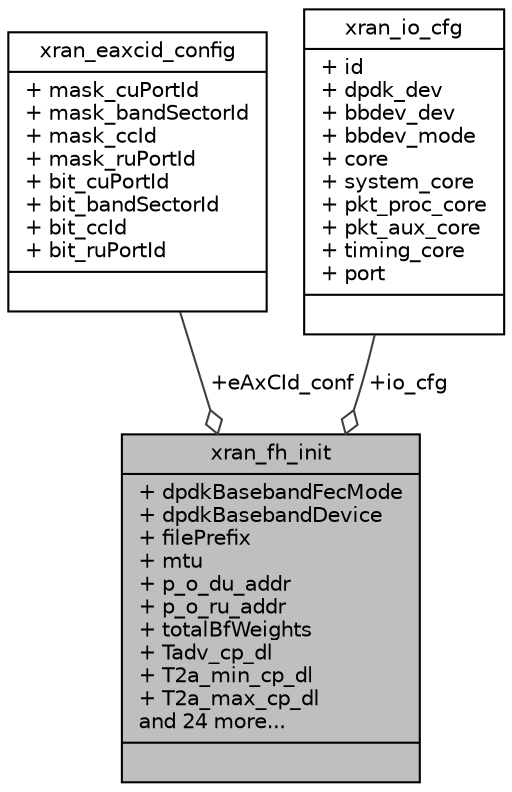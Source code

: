 digraph "xran_fh_init"
{
 // LATEX_PDF_SIZE
  edge [fontname="Helvetica",fontsize="10",labelfontname="Helvetica",labelfontsize="10"];
  node [fontname="Helvetica",fontsize="10",shape=record];
  Node1 [label="{xran_fh_init\n|+ dpdkBasebandFecMode\l+ dpdkBasebandDevice\l+ filePrefix\l+ mtu\l+ p_o_du_addr\l+ p_o_ru_addr\l+ totalBfWeights\l+ Tadv_cp_dl\l+ T2a_min_cp_dl\l+ T2a_max_cp_dl\land 24 more...\l|}",height=0.2,width=0.4,color="black", fillcolor="grey75", style="filled", fontcolor="black",tooltip=" "];
  Node2 -> Node1 [color="grey25",fontsize="10",style="solid",label=" +eAxCId_conf" ,arrowhead="odiamond",fontname="Helvetica"];
  Node2 [label="{xran_eaxcid_config\n|+ mask_cuPortId\l+ mask_bandSectorId\l+ mask_ccId\l+ mask_ruPortId\l+ bit_cuPortId\l+ bit_bandSectorId\l+ bit_ccId\l+ bit_ruPortId\l|}",height=0.2,width=0.4,color="black", fillcolor="white", style="filled",URL="$structxran__eaxcid__config.html",tooltip=" "];
  Node3 -> Node1 [color="grey25",fontsize="10",style="solid",label=" +io_cfg" ,arrowhead="odiamond",fontname="Helvetica"];
  Node3 [label="{xran_io_cfg\n|+ id\l+ dpdk_dev\l+ bbdev_dev\l+ bbdev_mode\l+ core\l+ system_core\l+ pkt_proc_core\l+ pkt_aux_core\l+ timing_core\l+ port\l|}",height=0.2,width=0.4,color="black", fillcolor="white", style="filled",URL="$structxran__io__cfg.html",tooltip=" "];
}
